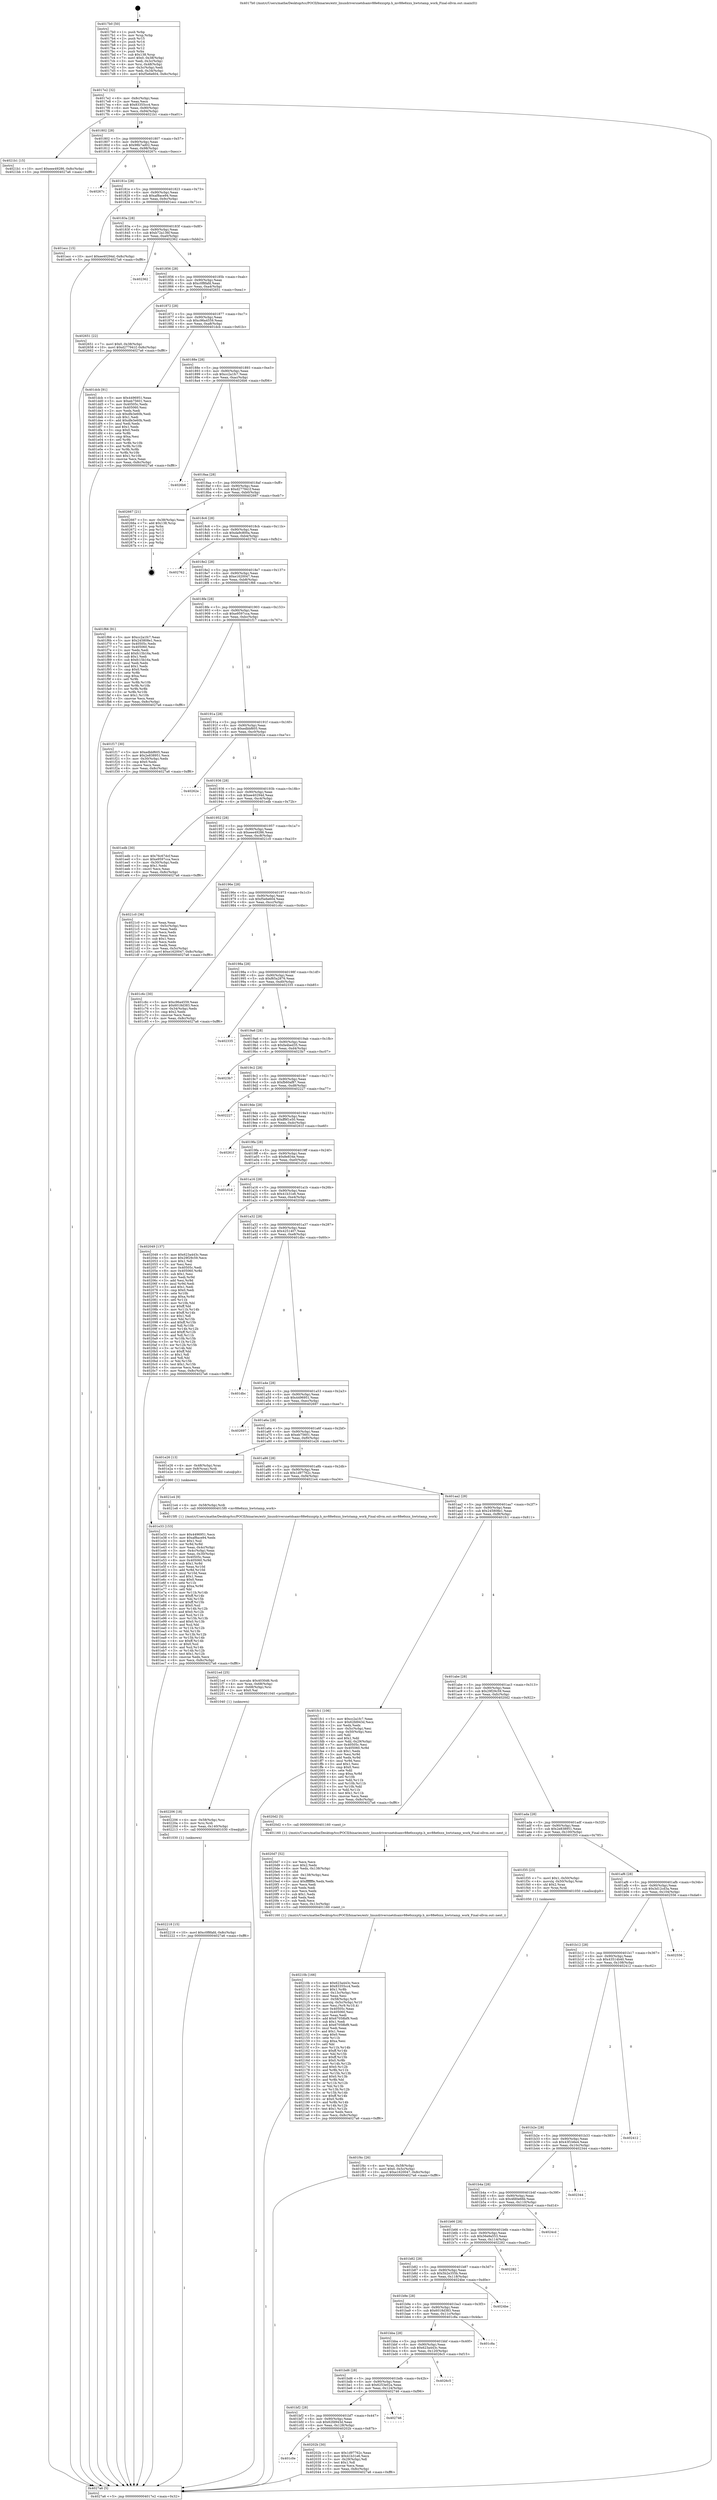 digraph "0x4017b0" {
  label = "0x4017b0 (/mnt/c/Users/mathe/Desktop/tcc/POCII/binaries/extr_linuxdriversnetdsamv88e6xxxptp.h_mv88e6xxx_hwtstamp_work_Final-ollvm.out::main(0))"
  labelloc = "t"
  node[shape=record]

  Entry [label="",width=0.3,height=0.3,shape=circle,fillcolor=black,style=filled]
  "0x4017e2" [label="{
     0x4017e2 [32]\l
     | [instrs]\l
     &nbsp;&nbsp;0x4017e2 \<+6\>: mov -0x8c(%rbp),%eax\l
     &nbsp;&nbsp;0x4017e8 \<+2\>: mov %eax,%ecx\l
     &nbsp;&nbsp;0x4017ea \<+6\>: sub $0x83355cc4,%ecx\l
     &nbsp;&nbsp;0x4017f0 \<+6\>: mov %eax,-0x90(%rbp)\l
     &nbsp;&nbsp;0x4017f6 \<+6\>: mov %ecx,-0x94(%rbp)\l
     &nbsp;&nbsp;0x4017fc \<+6\>: je 00000000004021b1 \<main+0xa01\>\l
  }"]
  "0x4021b1" [label="{
     0x4021b1 [15]\l
     | [instrs]\l
     &nbsp;&nbsp;0x4021b1 \<+10\>: movl $0xeee49286,-0x8c(%rbp)\l
     &nbsp;&nbsp;0x4021bb \<+5\>: jmp 00000000004027a6 \<main+0xff6\>\l
  }"]
  "0x401802" [label="{
     0x401802 [28]\l
     | [instrs]\l
     &nbsp;&nbsp;0x401802 \<+5\>: jmp 0000000000401807 \<main+0x57\>\l
     &nbsp;&nbsp;0x401807 \<+6\>: mov -0x90(%rbp),%eax\l
     &nbsp;&nbsp;0x40180d \<+5\>: sub $0x98b7ad02,%eax\l
     &nbsp;&nbsp;0x401812 \<+6\>: mov %eax,-0x98(%rbp)\l
     &nbsp;&nbsp;0x401818 \<+6\>: je 000000000040267c \<main+0xecc\>\l
  }"]
  Exit [label="",width=0.3,height=0.3,shape=circle,fillcolor=black,style=filled,peripheries=2]
  "0x40267c" [label="{
     0x40267c\l
  }", style=dashed]
  "0x40181e" [label="{
     0x40181e [28]\l
     | [instrs]\l
     &nbsp;&nbsp;0x40181e \<+5\>: jmp 0000000000401823 \<main+0x73\>\l
     &nbsp;&nbsp;0x401823 \<+6\>: mov -0x90(%rbp),%eax\l
     &nbsp;&nbsp;0x401829 \<+5\>: sub $0xaf8ace94,%eax\l
     &nbsp;&nbsp;0x40182e \<+6\>: mov %eax,-0x9c(%rbp)\l
     &nbsp;&nbsp;0x401834 \<+6\>: je 0000000000401ecc \<main+0x71c\>\l
  }"]
  "0x402218" [label="{
     0x402218 [15]\l
     | [instrs]\l
     &nbsp;&nbsp;0x402218 \<+10\>: movl $0xc0f8fafd,-0x8c(%rbp)\l
     &nbsp;&nbsp;0x402222 \<+5\>: jmp 00000000004027a6 \<main+0xff6\>\l
  }"]
  "0x401ecc" [label="{
     0x401ecc [15]\l
     | [instrs]\l
     &nbsp;&nbsp;0x401ecc \<+10\>: movl $0xee40294d,-0x8c(%rbp)\l
     &nbsp;&nbsp;0x401ed6 \<+5\>: jmp 00000000004027a6 \<main+0xff6\>\l
  }"]
  "0x40183a" [label="{
     0x40183a [28]\l
     | [instrs]\l
     &nbsp;&nbsp;0x40183a \<+5\>: jmp 000000000040183f \<main+0x8f\>\l
     &nbsp;&nbsp;0x40183f \<+6\>: mov -0x90(%rbp),%eax\l
     &nbsp;&nbsp;0x401845 \<+5\>: sub $0xb72a136f,%eax\l
     &nbsp;&nbsp;0x40184a \<+6\>: mov %eax,-0xa0(%rbp)\l
     &nbsp;&nbsp;0x401850 \<+6\>: je 0000000000402362 \<main+0xbb2\>\l
  }"]
  "0x402206" [label="{
     0x402206 [18]\l
     | [instrs]\l
     &nbsp;&nbsp;0x402206 \<+4\>: mov -0x58(%rbp),%rsi\l
     &nbsp;&nbsp;0x40220a \<+3\>: mov %rsi,%rdi\l
     &nbsp;&nbsp;0x40220d \<+6\>: mov %eax,-0x140(%rbp)\l
     &nbsp;&nbsp;0x402213 \<+5\>: call 0000000000401030 \<free@plt\>\l
     | [calls]\l
     &nbsp;&nbsp;0x401030 \{1\} (unknown)\l
  }"]
  "0x402362" [label="{
     0x402362\l
  }", style=dashed]
  "0x401856" [label="{
     0x401856 [28]\l
     | [instrs]\l
     &nbsp;&nbsp;0x401856 \<+5\>: jmp 000000000040185b \<main+0xab\>\l
     &nbsp;&nbsp;0x40185b \<+6\>: mov -0x90(%rbp),%eax\l
     &nbsp;&nbsp;0x401861 \<+5\>: sub $0xc0f8fafd,%eax\l
     &nbsp;&nbsp;0x401866 \<+6\>: mov %eax,-0xa4(%rbp)\l
     &nbsp;&nbsp;0x40186c \<+6\>: je 0000000000402651 \<main+0xea1\>\l
  }"]
  "0x4021ed" [label="{
     0x4021ed [25]\l
     | [instrs]\l
     &nbsp;&nbsp;0x4021ed \<+10\>: movabs $0x4030d6,%rdi\l
     &nbsp;&nbsp;0x4021f7 \<+4\>: mov %rax,-0x68(%rbp)\l
     &nbsp;&nbsp;0x4021fb \<+4\>: mov -0x68(%rbp),%rsi\l
     &nbsp;&nbsp;0x4021ff \<+2\>: mov $0x0,%al\l
     &nbsp;&nbsp;0x402201 \<+5\>: call 0000000000401040 \<printf@plt\>\l
     | [calls]\l
     &nbsp;&nbsp;0x401040 \{1\} (unknown)\l
  }"]
  "0x402651" [label="{
     0x402651 [22]\l
     | [instrs]\l
     &nbsp;&nbsp;0x402651 \<+7\>: movl $0x0,-0x38(%rbp)\l
     &nbsp;&nbsp;0x402658 \<+10\>: movl $0xd277941f,-0x8c(%rbp)\l
     &nbsp;&nbsp;0x402662 \<+5\>: jmp 00000000004027a6 \<main+0xff6\>\l
  }"]
  "0x401872" [label="{
     0x401872 [28]\l
     | [instrs]\l
     &nbsp;&nbsp;0x401872 \<+5\>: jmp 0000000000401877 \<main+0xc7\>\l
     &nbsp;&nbsp;0x401877 \<+6\>: mov -0x90(%rbp),%eax\l
     &nbsp;&nbsp;0x40187d \<+5\>: sub $0xc96a4559,%eax\l
     &nbsp;&nbsp;0x401882 \<+6\>: mov %eax,-0xa8(%rbp)\l
     &nbsp;&nbsp;0x401888 \<+6\>: je 0000000000401dcb \<main+0x61b\>\l
  }"]
  "0x40210b" [label="{
     0x40210b [166]\l
     | [instrs]\l
     &nbsp;&nbsp;0x40210b \<+5\>: mov $0x623a443c,%ecx\l
     &nbsp;&nbsp;0x402110 \<+5\>: mov $0x83355cc4,%edx\l
     &nbsp;&nbsp;0x402115 \<+3\>: mov $0x1,%r8b\l
     &nbsp;&nbsp;0x402118 \<+6\>: mov -0x13c(%rbp),%esi\l
     &nbsp;&nbsp;0x40211e \<+3\>: imul %eax,%esi\l
     &nbsp;&nbsp;0x402121 \<+4\>: mov -0x58(%rbp),%r9\l
     &nbsp;&nbsp;0x402125 \<+4\>: movslq -0x5c(%rbp),%r10\l
     &nbsp;&nbsp;0x402129 \<+4\>: mov %esi,(%r9,%r10,4)\l
     &nbsp;&nbsp;0x40212d \<+7\>: mov 0x40505c,%eax\l
     &nbsp;&nbsp;0x402134 \<+7\>: mov 0x405060,%esi\l
     &nbsp;&nbsp;0x40213b \<+2\>: mov %eax,%edi\l
     &nbsp;&nbsp;0x40213d \<+6\>: add $0x67058bf9,%edi\l
     &nbsp;&nbsp;0x402143 \<+3\>: sub $0x1,%edi\l
     &nbsp;&nbsp;0x402146 \<+6\>: sub $0x67058bf9,%edi\l
     &nbsp;&nbsp;0x40214c \<+3\>: imul %edi,%eax\l
     &nbsp;&nbsp;0x40214f \<+3\>: and $0x1,%eax\l
     &nbsp;&nbsp;0x402152 \<+3\>: cmp $0x0,%eax\l
     &nbsp;&nbsp;0x402155 \<+4\>: sete %r11b\l
     &nbsp;&nbsp;0x402159 \<+3\>: cmp $0xa,%esi\l
     &nbsp;&nbsp;0x40215c \<+3\>: setl %bl\l
     &nbsp;&nbsp;0x40215f \<+3\>: mov %r11b,%r14b\l
     &nbsp;&nbsp;0x402162 \<+4\>: xor $0xff,%r14b\l
     &nbsp;&nbsp;0x402166 \<+3\>: mov %bl,%r15b\l
     &nbsp;&nbsp;0x402169 \<+4\>: xor $0xff,%r15b\l
     &nbsp;&nbsp;0x40216d \<+4\>: xor $0x0,%r8b\l
     &nbsp;&nbsp;0x402171 \<+3\>: mov %r14b,%r12b\l
     &nbsp;&nbsp;0x402174 \<+4\>: and $0x0,%r12b\l
     &nbsp;&nbsp;0x402178 \<+3\>: and %r8b,%r11b\l
     &nbsp;&nbsp;0x40217b \<+3\>: mov %r15b,%r13b\l
     &nbsp;&nbsp;0x40217e \<+4\>: and $0x0,%r13b\l
     &nbsp;&nbsp;0x402182 \<+3\>: and %r8b,%bl\l
     &nbsp;&nbsp;0x402185 \<+3\>: or %r11b,%r12b\l
     &nbsp;&nbsp;0x402188 \<+3\>: or %bl,%r13b\l
     &nbsp;&nbsp;0x40218b \<+3\>: xor %r13b,%r12b\l
     &nbsp;&nbsp;0x40218e \<+3\>: or %r15b,%r14b\l
     &nbsp;&nbsp;0x402191 \<+4\>: xor $0xff,%r14b\l
     &nbsp;&nbsp;0x402195 \<+4\>: or $0x0,%r8b\l
     &nbsp;&nbsp;0x402199 \<+3\>: and %r8b,%r14b\l
     &nbsp;&nbsp;0x40219c \<+3\>: or %r14b,%r12b\l
     &nbsp;&nbsp;0x40219f \<+4\>: test $0x1,%r12b\l
     &nbsp;&nbsp;0x4021a3 \<+3\>: cmovne %edx,%ecx\l
     &nbsp;&nbsp;0x4021a6 \<+6\>: mov %ecx,-0x8c(%rbp)\l
     &nbsp;&nbsp;0x4021ac \<+5\>: jmp 00000000004027a6 \<main+0xff6\>\l
  }"]
  "0x401dcb" [label="{
     0x401dcb [91]\l
     | [instrs]\l
     &nbsp;&nbsp;0x401dcb \<+5\>: mov $0x4496951,%eax\l
     &nbsp;&nbsp;0x401dd0 \<+5\>: mov $0xeb75601,%ecx\l
     &nbsp;&nbsp;0x401dd5 \<+7\>: mov 0x40505c,%edx\l
     &nbsp;&nbsp;0x401ddc \<+7\>: mov 0x405060,%esi\l
     &nbsp;&nbsp;0x401de3 \<+2\>: mov %edx,%edi\l
     &nbsp;&nbsp;0x401de5 \<+6\>: sub $0xdfe3e60b,%edi\l
     &nbsp;&nbsp;0x401deb \<+3\>: sub $0x1,%edi\l
     &nbsp;&nbsp;0x401dee \<+6\>: add $0xdfe3e60b,%edi\l
     &nbsp;&nbsp;0x401df4 \<+3\>: imul %edi,%edx\l
     &nbsp;&nbsp;0x401df7 \<+3\>: and $0x1,%edx\l
     &nbsp;&nbsp;0x401dfa \<+3\>: cmp $0x0,%edx\l
     &nbsp;&nbsp;0x401dfd \<+4\>: sete %r8b\l
     &nbsp;&nbsp;0x401e01 \<+3\>: cmp $0xa,%esi\l
     &nbsp;&nbsp;0x401e04 \<+4\>: setl %r9b\l
     &nbsp;&nbsp;0x401e08 \<+3\>: mov %r8b,%r10b\l
     &nbsp;&nbsp;0x401e0b \<+3\>: and %r9b,%r10b\l
     &nbsp;&nbsp;0x401e0e \<+3\>: xor %r9b,%r8b\l
     &nbsp;&nbsp;0x401e11 \<+3\>: or %r8b,%r10b\l
     &nbsp;&nbsp;0x401e14 \<+4\>: test $0x1,%r10b\l
     &nbsp;&nbsp;0x401e18 \<+3\>: cmovne %ecx,%eax\l
     &nbsp;&nbsp;0x401e1b \<+6\>: mov %eax,-0x8c(%rbp)\l
     &nbsp;&nbsp;0x401e21 \<+5\>: jmp 00000000004027a6 \<main+0xff6\>\l
  }"]
  "0x40188e" [label="{
     0x40188e [28]\l
     | [instrs]\l
     &nbsp;&nbsp;0x40188e \<+5\>: jmp 0000000000401893 \<main+0xe3\>\l
     &nbsp;&nbsp;0x401893 \<+6\>: mov -0x90(%rbp),%eax\l
     &nbsp;&nbsp;0x401899 \<+5\>: sub $0xcc2a1fc7,%eax\l
     &nbsp;&nbsp;0x40189e \<+6\>: mov %eax,-0xac(%rbp)\l
     &nbsp;&nbsp;0x4018a4 \<+6\>: je 00000000004026b6 \<main+0xf06\>\l
  }"]
  "0x4020d7" [label="{
     0x4020d7 [52]\l
     | [instrs]\l
     &nbsp;&nbsp;0x4020d7 \<+2\>: xor %ecx,%ecx\l
     &nbsp;&nbsp;0x4020d9 \<+5\>: mov $0x2,%edx\l
     &nbsp;&nbsp;0x4020de \<+6\>: mov %edx,-0x138(%rbp)\l
     &nbsp;&nbsp;0x4020e4 \<+1\>: cltd\l
     &nbsp;&nbsp;0x4020e5 \<+6\>: mov -0x138(%rbp),%esi\l
     &nbsp;&nbsp;0x4020eb \<+2\>: idiv %esi\l
     &nbsp;&nbsp;0x4020ed \<+6\>: imul $0xfffffffe,%edx,%edx\l
     &nbsp;&nbsp;0x4020f3 \<+2\>: mov %ecx,%edi\l
     &nbsp;&nbsp;0x4020f5 \<+2\>: sub %edx,%edi\l
     &nbsp;&nbsp;0x4020f7 \<+2\>: mov %ecx,%edx\l
     &nbsp;&nbsp;0x4020f9 \<+3\>: sub $0x1,%edx\l
     &nbsp;&nbsp;0x4020fc \<+2\>: add %edx,%edi\l
     &nbsp;&nbsp;0x4020fe \<+2\>: sub %edi,%ecx\l
     &nbsp;&nbsp;0x402100 \<+6\>: mov %ecx,-0x13c(%rbp)\l
     &nbsp;&nbsp;0x402106 \<+5\>: call 0000000000401160 \<next_i\>\l
     | [calls]\l
     &nbsp;&nbsp;0x401160 \{1\} (/mnt/c/Users/mathe/Desktop/tcc/POCII/binaries/extr_linuxdriversnetdsamv88e6xxxptp.h_mv88e6xxx_hwtstamp_work_Final-ollvm.out::next_i)\l
  }"]
  "0x4026b6" [label="{
     0x4026b6\l
  }", style=dashed]
  "0x4018aa" [label="{
     0x4018aa [28]\l
     | [instrs]\l
     &nbsp;&nbsp;0x4018aa \<+5\>: jmp 00000000004018af \<main+0xff\>\l
     &nbsp;&nbsp;0x4018af \<+6\>: mov -0x90(%rbp),%eax\l
     &nbsp;&nbsp;0x4018b5 \<+5\>: sub $0xd277941f,%eax\l
     &nbsp;&nbsp;0x4018ba \<+6\>: mov %eax,-0xb0(%rbp)\l
     &nbsp;&nbsp;0x4018c0 \<+6\>: je 0000000000402667 \<main+0xeb7\>\l
  }"]
  "0x401c0e" [label="{
     0x401c0e\l
  }", style=dashed]
  "0x402667" [label="{
     0x402667 [21]\l
     | [instrs]\l
     &nbsp;&nbsp;0x402667 \<+3\>: mov -0x38(%rbp),%eax\l
     &nbsp;&nbsp;0x40266a \<+7\>: add $0x138,%rsp\l
     &nbsp;&nbsp;0x402671 \<+1\>: pop %rbx\l
     &nbsp;&nbsp;0x402672 \<+2\>: pop %r12\l
     &nbsp;&nbsp;0x402674 \<+2\>: pop %r13\l
     &nbsp;&nbsp;0x402676 \<+2\>: pop %r14\l
     &nbsp;&nbsp;0x402678 \<+2\>: pop %r15\l
     &nbsp;&nbsp;0x40267a \<+1\>: pop %rbp\l
     &nbsp;&nbsp;0x40267b \<+1\>: ret\l
  }"]
  "0x4018c6" [label="{
     0x4018c6 [28]\l
     | [instrs]\l
     &nbsp;&nbsp;0x4018c6 \<+5\>: jmp 00000000004018cb \<main+0x11b\>\l
     &nbsp;&nbsp;0x4018cb \<+6\>: mov -0x90(%rbp),%eax\l
     &nbsp;&nbsp;0x4018d1 \<+5\>: sub $0xda9c800a,%eax\l
     &nbsp;&nbsp;0x4018d6 \<+6\>: mov %eax,-0xb4(%rbp)\l
     &nbsp;&nbsp;0x4018dc \<+6\>: je 0000000000402762 \<main+0xfb2\>\l
  }"]
  "0x40202b" [label="{
     0x40202b [30]\l
     | [instrs]\l
     &nbsp;&nbsp;0x40202b \<+5\>: mov $0x1d97762c,%eax\l
     &nbsp;&nbsp;0x402030 \<+5\>: mov $0x41b31e6,%ecx\l
     &nbsp;&nbsp;0x402035 \<+3\>: mov -0x29(%rbp),%dl\l
     &nbsp;&nbsp;0x402038 \<+3\>: test $0x1,%dl\l
     &nbsp;&nbsp;0x40203b \<+3\>: cmovne %ecx,%eax\l
     &nbsp;&nbsp;0x40203e \<+6\>: mov %eax,-0x8c(%rbp)\l
     &nbsp;&nbsp;0x402044 \<+5\>: jmp 00000000004027a6 \<main+0xff6\>\l
  }"]
  "0x402762" [label="{
     0x402762\l
  }", style=dashed]
  "0x4018e2" [label="{
     0x4018e2 [28]\l
     | [instrs]\l
     &nbsp;&nbsp;0x4018e2 \<+5\>: jmp 00000000004018e7 \<main+0x137\>\l
     &nbsp;&nbsp;0x4018e7 \<+6\>: mov -0x90(%rbp),%eax\l
     &nbsp;&nbsp;0x4018ed \<+5\>: sub $0xe1620047,%eax\l
     &nbsp;&nbsp;0x4018f2 \<+6\>: mov %eax,-0xb8(%rbp)\l
     &nbsp;&nbsp;0x4018f8 \<+6\>: je 0000000000401f66 \<main+0x7b6\>\l
  }"]
  "0x401bf2" [label="{
     0x401bf2 [28]\l
     | [instrs]\l
     &nbsp;&nbsp;0x401bf2 \<+5\>: jmp 0000000000401bf7 \<main+0x447\>\l
     &nbsp;&nbsp;0x401bf7 \<+6\>: mov -0x90(%rbp),%eax\l
     &nbsp;&nbsp;0x401bfd \<+5\>: sub $0x62fd943d,%eax\l
     &nbsp;&nbsp;0x401c02 \<+6\>: mov %eax,-0x128(%rbp)\l
     &nbsp;&nbsp;0x401c08 \<+6\>: je 000000000040202b \<main+0x87b\>\l
  }"]
  "0x401f66" [label="{
     0x401f66 [91]\l
     | [instrs]\l
     &nbsp;&nbsp;0x401f66 \<+5\>: mov $0xcc2a1fc7,%eax\l
     &nbsp;&nbsp;0x401f6b \<+5\>: mov $0x245808e1,%ecx\l
     &nbsp;&nbsp;0x401f70 \<+7\>: mov 0x40505c,%edx\l
     &nbsp;&nbsp;0x401f77 \<+7\>: mov 0x405060,%esi\l
     &nbsp;&nbsp;0x401f7e \<+2\>: mov %edx,%edi\l
     &nbsp;&nbsp;0x401f80 \<+6\>: add $0xfc15b16a,%edi\l
     &nbsp;&nbsp;0x401f86 \<+3\>: sub $0x1,%edi\l
     &nbsp;&nbsp;0x401f89 \<+6\>: sub $0xfc15b16a,%edi\l
     &nbsp;&nbsp;0x401f8f \<+3\>: imul %edi,%edx\l
     &nbsp;&nbsp;0x401f92 \<+3\>: and $0x1,%edx\l
     &nbsp;&nbsp;0x401f95 \<+3\>: cmp $0x0,%edx\l
     &nbsp;&nbsp;0x401f98 \<+4\>: sete %r8b\l
     &nbsp;&nbsp;0x401f9c \<+3\>: cmp $0xa,%esi\l
     &nbsp;&nbsp;0x401f9f \<+4\>: setl %r9b\l
     &nbsp;&nbsp;0x401fa3 \<+3\>: mov %r8b,%r10b\l
     &nbsp;&nbsp;0x401fa6 \<+3\>: and %r9b,%r10b\l
     &nbsp;&nbsp;0x401fa9 \<+3\>: xor %r9b,%r8b\l
     &nbsp;&nbsp;0x401fac \<+3\>: or %r8b,%r10b\l
     &nbsp;&nbsp;0x401faf \<+4\>: test $0x1,%r10b\l
     &nbsp;&nbsp;0x401fb3 \<+3\>: cmovne %ecx,%eax\l
     &nbsp;&nbsp;0x401fb6 \<+6\>: mov %eax,-0x8c(%rbp)\l
     &nbsp;&nbsp;0x401fbc \<+5\>: jmp 00000000004027a6 \<main+0xff6\>\l
  }"]
  "0x4018fe" [label="{
     0x4018fe [28]\l
     | [instrs]\l
     &nbsp;&nbsp;0x4018fe \<+5\>: jmp 0000000000401903 \<main+0x153\>\l
     &nbsp;&nbsp;0x401903 \<+6\>: mov -0x90(%rbp),%eax\l
     &nbsp;&nbsp;0x401909 \<+5\>: sub $0xe9597cca,%eax\l
     &nbsp;&nbsp;0x40190e \<+6\>: mov %eax,-0xbc(%rbp)\l
     &nbsp;&nbsp;0x401914 \<+6\>: je 0000000000401f17 \<main+0x767\>\l
  }"]
  "0x402746" [label="{
     0x402746\l
  }", style=dashed]
  "0x401f17" [label="{
     0x401f17 [30]\l
     | [instrs]\l
     &nbsp;&nbsp;0x401f17 \<+5\>: mov $0xedbbf605,%eax\l
     &nbsp;&nbsp;0x401f1c \<+5\>: mov $0x2e838951,%ecx\l
     &nbsp;&nbsp;0x401f21 \<+3\>: mov -0x30(%rbp),%edx\l
     &nbsp;&nbsp;0x401f24 \<+3\>: cmp $0x0,%edx\l
     &nbsp;&nbsp;0x401f27 \<+3\>: cmove %ecx,%eax\l
     &nbsp;&nbsp;0x401f2a \<+6\>: mov %eax,-0x8c(%rbp)\l
     &nbsp;&nbsp;0x401f30 \<+5\>: jmp 00000000004027a6 \<main+0xff6\>\l
  }"]
  "0x40191a" [label="{
     0x40191a [28]\l
     | [instrs]\l
     &nbsp;&nbsp;0x40191a \<+5\>: jmp 000000000040191f \<main+0x16f\>\l
     &nbsp;&nbsp;0x40191f \<+6\>: mov -0x90(%rbp),%eax\l
     &nbsp;&nbsp;0x401925 \<+5\>: sub $0xedbbf605,%eax\l
     &nbsp;&nbsp;0x40192a \<+6\>: mov %eax,-0xc0(%rbp)\l
     &nbsp;&nbsp;0x401930 \<+6\>: je 000000000040262e \<main+0xe7e\>\l
  }"]
  "0x401bd6" [label="{
     0x401bd6 [28]\l
     | [instrs]\l
     &nbsp;&nbsp;0x401bd6 \<+5\>: jmp 0000000000401bdb \<main+0x42b\>\l
     &nbsp;&nbsp;0x401bdb \<+6\>: mov -0x90(%rbp),%eax\l
     &nbsp;&nbsp;0x401be1 \<+5\>: sub $0x6253e02a,%eax\l
     &nbsp;&nbsp;0x401be6 \<+6\>: mov %eax,-0x124(%rbp)\l
     &nbsp;&nbsp;0x401bec \<+6\>: je 0000000000402746 \<main+0xf96\>\l
  }"]
  "0x40262e" [label="{
     0x40262e\l
  }", style=dashed]
  "0x401936" [label="{
     0x401936 [28]\l
     | [instrs]\l
     &nbsp;&nbsp;0x401936 \<+5\>: jmp 000000000040193b \<main+0x18b\>\l
     &nbsp;&nbsp;0x40193b \<+6\>: mov -0x90(%rbp),%eax\l
     &nbsp;&nbsp;0x401941 \<+5\>: sub $0xee40294d,%eax\l
     &nbsp;&nbsp;0x401946 \<+6\>: mov %eax,-0xc4(%rbp)\l
     &nbsp;&nbsp;0x40194c \<+6\>: je 0000000000401edb \<main+0x72b\>\l
  }"]
  "0x4026c5" [label="{
     0x4026c5\l
  }", style=dashed]
  "0x401edb" [label="{
     0x401edb [30]\l
     | [instrs]\l
     &nbsp;&nbsp;0x401edb \<+5\>: mov $0x76c67dcf,%eax\l
     &nbsp;&nbsp;0x401ee0 \<+5\>: mov $0xe9597cca,%ecx\l
     &nbsp;&nbsp;0x401ee5 \<+3\>: mov -0x30(%rbp),%edx\l
     &nbsp;&nbsp;0x401ee8 \<+3\>: cmp $0x1,%edx\l
     &nbsp;&nbsp;0x401eeb \<+3\>: cmovl %ecx,%eax\l
     &nbsp;&nbsp;0x401eee \<+6\>: mov %eax,-0x8c(%rbp)\l
     &nbsp;&nbsp;0x401ef4 \<+5\>: jmp 00000000004027a6 \<main+0xff6\>\l
  }"]
  "0x401952" [label="{
     0x401952 [28]\l
     | [instrs]\l
     &nbsp;&nbsp;0x401952 \<+5\>: jmp 0000000000401957 \<main+0x1a7\>\l
     &nbsp;&nbsp;0x401957 \<+6\>: mov -0x90(%rbp),%eax\l
     &nbsp;&nbsp;0x40195d \<+5\>: sub $0xeee49286,%eax\l
     &nbsp;&nbsp;0x401962 \<+6\>: mov %eax,-0xc8(%rbp)\l
     &nbsp;&nbsp;0x401968 \<+6\>: je 00000000004021c0 \<main+0xa10\>\l
  }"]
  "0x401bba" [label="{
     0x401bba [28]\l
     | [instrs]\l
     &nbsp;&nbsp;0x401bba \<+5\>: jmp 0000000000401bbf \<main+0x40f\>\l
     &nbsp;&nbsp;0x401bbf \<+6\>: mov -0x90(%rbp),%eax\l
     &nbsp;&nbsp;0x401bc5 \<+5\>: sub $0x623a443c,%eax\l
     &nbsp;&nbsp;0x401bca \<+6\>: mov %eax,-0x120(%rbp)\l
     &nbsp;&nbsp;0x401bd0 \<+6\>: je 00000000004026c5 \<main+0xf15\>\l
  }"]
  "0x4021c0" [label="{
     0x4021c0 [36]\l
     | [instrs]\l
     &nbsp;&nbsp;0x4021c0 \<+2\>: xor %eax,%eax\l
     &nbsp;&nbsp;0x4021c2 \<+3\>: mov -0x5c(%rbp),%ecx\l
     &nbsp;&nbsp;0x4021c5 \<+2\>: mov %eax,%edx\l
     &nbsp;&nbsp;0x4021c7 \<+2\>: sub %ecx,%edx\l
     &nbsp;&nbsp;0x4021c9 \<+2\>: mov %eax,%ecx\l
     &nbsp;&nbsp;0x4021cb \<+3\>: sub $0x1,%ecx\l
     &nbsp;&nbsp;0x4021ce \<+2\>: add %ecx,%edx\l
     &nbsp;&nbsp;0x4021d0 \<+2\>: sub %edx,%eax\l
     &nbsp;&nbsp;0x4021d2 \<+3\>: mov %eax,-0x5c(%rbp)\l
     &nbsp;&nbsp;0x4021d5 \<+10\>: movl $0xe1620047,-0x8c(%rbp)\l
     &nbsp;&nbsp;0x4021df \<+5\>: jmp 00000000004027a6 \<main+0xff6\>\l
  }"]
  "0x40196e" [label="{
     0x40196e [28]\l
     | [instrs]\l
     &nbsp;&nbsp;0x40196e \<+5\>: jmp 0000000000401973 \<main+0x1c3\>\l
     &nbsp;&nbsp;0x401973 \<+6\>: mov -0x90(%rbp),%eax\l
     &nbsp;&nbsp;0x401979 \<+5\>: sub $0xf5e6e604,%eax\l
     &nbsp;&nbsp;0x40197e \<+6\>: mov %eax,-0xcc(%rbp)\l
     &nbsp;&nbsp;0x401984 \<+6\>: je 0000000000401c6c \<main+0x4bc\>\l
  }"]
  "0x401c8a" [label="{
     0x401c8a\l
  }", style=dashed]
  "0x401c6c" [label="{
     0x401c6c [30]\l
     | [instrs]\l
     &nbsp;&nbsp;0x401c6c \<+5\>: mov $0xc96a4559,%eax\l
     &nbsp;&nbsp;0x401c71 \<+5\>: mov $0x6018d383,%ecx\l
     &nbsp;&nbsp;0x401c76 \<+3\>: mov -0x34(%rbp),%edx\l
     &nbsp;&nbsp;0x401c79 \<+3\>: cmp $0x2,%edx\l
     &nbsp;&nbsp;0x401c7c \<+3\>: cmovne %ecx,%eax\l
     &nbsp;&nbsp;0x401c7f \<+6\>: mov %eax,-0x8c(%rbp)\l
     &nbsp;&nbsp;0x401c85 \<+5\>: jmp 00000000004027a6 \<main+0xff6\>\l
  }"]
  "0x40198a" [label="{
     0x40198a [28]\l
     | [instrs]\l
     &nbsp;&nbsp;0x40198a \<+5\>: jmp 000000000040198f \<main+0x1df\>\l
     &nbsp;&nbsp;0x40198f \<+6\>: mov -0x90(%rbp),%eax\l
     &nbsp;&nbsp;0x401995 \<+5\>: sub $0xf65a2876,%eax\l
     &nbsp;&nbsp;0x40199a \<+6\>: mov %eax,-0xd0(%rbp)\l
     &nbsp;&nbsp;0x4019a0 \<+6\>: je 0000000000402335 \<main+0xb85\>\l
  }"]
  "0x4027a6" [label="{
     0x4027a6 [5]\l
     | [instrs]\l
     &nbsp;&nbsp;0x4027a6 \<+5\>: jmp 00000000004017e2 \<main+0x32\>\l
  }"]
  "0x4017b0" [label="{
     0x4017b0 [50]\l
     | [instrs]\l
     &nbsp;&nbsp;0x4017b0 \<+1\>: push %rbp\l
     &nbsp;&nbsp;0x4017b1 \<+3\>: mov %rsp,%rbp\l
     &nbsp;&nbsp;0x4017b4 \<+2\>: push %r15\l
     &nbsp;&nbsp;0x4017b6 \<+2\>: push %r14\l
     &nbsp;&nbsp;0x4017b8 \<+2\>: push %r13\l
     &nbsp;&nbsp;0x4017ba \<+2\>: push %r12\l
     &nbsp;&nbsp;0x4017bc \<+1\>: push %rbx\l
     &nbsp;&nbsp;0x4017bd \<+7\>: sub $0x138,%rsp\l
     &nbsp;&nbsp;0x4017c4 \<+7\>: movl $0x0,-0x38(%rbp)\l
     &nbsp;&nbsp;0x4017cb \<+3\>: mov %edi,-0x3c(%rbp)\l
     &nbsp;&nbsp;0x4017ce \<+4\>: mov %rsi,-0x48(%rbp)\l
     &nbsp;&nbsp;0x4017d2 \<+3\>: mov -0x3c(%rbp),%edi\l
     &nbsp;&nbsp;0x4017d5 \<+3\>: mov %edi,-0x34(%rbp)\l
     &nbsp;&nbsp;0x4017d8 \<+10\>: movl $0xf5e6e604,-0x8c(%rbp)\l
  }"]
  "0x401b9e" [label="{
     0x401b9e [28]\l
     | [instrs]\l
     &nbsp;&nbsp;0x401b9e \<+5\>: jmp 0000000000401ba3 \<main+0x3f3\>\l
     &nbsp;&nbsp;0x401ba3 \<+6\>: mov -0x90(%rbp),%eax\l
     &nbsp;&nbsp;0x401ba9 \<+5\>: sub $0x6018d383,%eax\l
     &nbsp;&nbsp;0x401bae \<+6\>: mov %eax,-0x11c(%rbp)\l
     &nbsp;&nbsp;0x401bb4 \<+6\>: je 0000000000401c8a \<main+0x4da\>\l
  }"]
  "0x402335" [label="{
     0x402335\l
  }", style=dashed]
  "0x4019a6" [label="{
     0x4019a6 [28]\l
     | [instrs]\l
     &nbsp;&nbsp;0x4019a6 \<+5\>: jmp 00000000004019ab \<main+0x1fb\>\l
     &nbsp;&nbsp;0x4019ab \<+6\>: mov -0x90(%rbp),%eax\l
     &nbsp;&nbsp;0x4019b1 \<+5\>: sub $0xfa4bed35,%eax\l
     &nbsp;&nbsp;0x4019b6 \<+6\>: mov %eax,-0xd4(%rbp)\l
     &nbsp;&nbsp;0x4019bc \<+6\>: je 00000000004023b7 \<main+0xc07\>\l
  }"]
  "0x4024be" [label="{
     0x4024be\l
  }", style=dashed]
  "0x4023b7" [label="{
     0x4023b7\l
  }", style=dashed]
  "0x4019c2" [label="{
     0x4019c2 [28]\l
     | [instrs]\l
     &nbsp;&nbsp;0x4019c2 \<+5\>: jmp 00000000004019c7 \<main+0x217\>\l
     &nbsp;&nbsp;0x4019c7 \<+6\>: mov -0x90(%rbp),%eax\l
     &nbsp;&nbsp;0x4019cd \<+5\>: sub $0xfb60af87,%eax\l
     &nbsp;&nbsp;0x4019d2 \<+6\>: mov %eax,-0xd8(%rbp)\l
     &nbsp;&nbsp;0x4019d8 \<+6\>: je 0000000000402227 \<main+0xa77\>\l
  }"]
  "0x401b82" [label="{
     0x401b82 [28]\l
     | [instrs]\l
     &nbsp;&nbsp;0x401b82 \<+5\>: jmp 0000000000401b87 \<main+0x3d7\>\l
     &nbsp;&nbsp;0x401b87 \<+6\>: mov -0x90(%rbp),%eax\l
     &nbsp;&nbsp;0x401b8d \<+5\>: sub $0x5b2e355b,%eax\l
     &nbsp;&nbsp;0x401b92 \<+6\>: mov %eax,-0x118(%rbp)\l
     &nbsp;&nbsp;0x401b98 \<+6\>: je 00000000004024be \<main+0xd0e\>\l
  }"]
  "0x402227" [label="{
     0x402227\l
  }", style=dashed]
  "0x4019de" [label="{
     0x4019de [28]\l
     | [instrs]\l
     &nbsp;&nbsp;0x4019de \<+5\>: jmp 00000000004019e3 \<main+0x233\>\l
     &nbsp;&nbsp;0x4019e3 \<+6\>: mov -0x90(%rbp),%eax\l
     &nbsp;&nbsp;0x4019e9 \<+5\>: sub $0xff9f1e50,%eax\l
     &nbsp;&nbsp;0x4019ee \<+6\>: mov %eax,-0xdc(%rbp)\l
     &nbsp;&nbsp;0x4019f4 \<+6\>: je 000000000040261f \<main+0xe6f\>\l
  }"]
  "0x402282" [label="{
     0x402282\l
  }", style=dashed]
  "0x40261f" [label="{
     0x40261f\l
  }", style=dashed]
  "0x4019fa" [label="{
     0x4019fa [28]\l
     | [instrs]\l
     &nbsp;&nbsp;0x4019fa \<+5\>: jmp 00000000004019ff \<main+0x24f\>\l
     &nbsp;&nbsp;0x4019ff \<+6\>: mov -0x90(%rbp),%eax\l
     &nbsp;&nbsp;0x401a05 \<+5\>: sub $0x8e834e,%eax\l
     &nbsp;&nbsp;0x401a0a \<+6\>: mov %eax,-0xe0(%rbp)\l
     &nbsp;&nbsp;0x401a10 \<+6\>: je 0000000000401d1d \<main+0x56d\>\l
  }"]
  "0x401b66" [label="{
     0x401b66 [28]\l
     | [instrs]\l
     &nbsp;&nbsp;0x401b66 \<+5\>: jmp 0000000000401b6b \<main+0x3bb\>\l
     &nbsp;&nbsp;0x401b6b \<+6\>: mov -0x90(%rbp),%eax\l
     &nbsp;&nbsp;0x401b71 \<+5\>: sub $0x56e9a553,%eax\l
     &nbsp;&nbsp;0x401b76 \<+6\>: mov %eax,-0x114(%rbp)\l
     &nbsp;&nbsp;0x401b7c \<+6\>: je 0000000000402282 \<main+0xad2\>\l
  }"]
  "0x401d1d" [label="{
     0x401d1d\l
  }", style=dashed]
  "0x401a16" [label="{
     0x401a16 [28]\l
     | [instrs]\l
     &nbsp;&nbsp;0x401a16 \<+5\>: jmp 0000000000401a1b \<main+0x26b\>\l
     &nbsp;&nbsp;0x401a1b \<+6\>: mov -0x90(%rbp),%eax\l
     &nbsp;&nbsp;0x401a21 \<+5\>: sub $0x41b31e6,%eax\l
     &nbsp;&nbsp;0x401a26 \<+6\>: mov %eax,-0xe4(%rbp)\l
     &nbsp;&nbsp;0x401a2c \<+6\>: je 0000000000402049 \<main+0x899\>\l
  }"]
  "0x4024cd" [label="{
     0x4024cd\l
  }", style=dashed]
  "0x402049" [label="{
     0x402049 [137]\l
     | [instrs]\l
     &nbsp;&nbsp;0x402049 \<+5\>: mov $0x623a443c,%eax\l
     &nbsp;&nbsp;0x40204e \<+5\>: mov $0x29f29c59,%ecx\l
     &nbsp;&nbsp;0x402053 \<+2\>: mov $0x1,%dl\l
     &nbsp;&nbsp;0x402055 \<+2\>: xor %esi,%esi\l
     &nbsp;&nbsp;0x402057 \<+7\>: mov 0x40505c,%edi\l
     &nbsp;&nbsp;0x40205e \<+8\>: mov 0x405060,%r8d\l
     &nbsp;&nbsp;0x402066 \<+3\>: sub $0x1,%esi\l
     &nbsp;&nbsp;0x402069 \<+3\>: mov %edi,%r9d\l
     &nbsp;&nbsp;0x40206c \<+3\>: add %esi,%r9d\l
     &nbsp;&nbsp;0x40206f \<+4\>: imul %r9d,%edi\l
     &nbsp;&nbsp;0x402073 \<+3\>: and $0x1,%edi\l
     &nbsp;&nbsp;0x402076 \<+3\>: cmp $0x0,%edi\l
     &nbsp;&nbsp;0x402079 \<+4\>: sete %r10b\l
     &nbsp;&nbsp;0x40207d \<+4\>: cmp $0xa,%r8d\l
     &nbsp;&nbsp;0x402081 \<+4\>: setl %r11b\l
     &nbsp;&nbsp;0x402085 \<+3\>: mov %r10b,%bl\l
     &nbsp;&nbsp;0x402088 \<+3\>: xor $0xff,%bl\l
     &nbsp;&nbsp;0x40208b \<+3\>: mov %r11b,%r14b\l
     &nbsp;&nbsp;0x40208e \<+4\>: xor $0xff,%r14b\l
     &nbsp;&nbsp;0x402092 \<+3\>: xor $0x1,%dl\l
     &nbsp;&nbsp;0x402095 \<+3\>: mov %bl,%r15b\l
     &nbsp;&nbsp;0x402098 \<+4\>: and $0xff,%r15b\l
     &nbsp;&nbsp;0x40209c \<+3\>: and %dl,%r10b\l
     &nbsp;&nbsp;0x40209f \<+3\>: mov %r14b,%r12b\l
     &nbsp;&nbsp;0x4020a2 \<+4\>: and $0xff,%r12b\l
     &nbsp;&nbsp;0x4020a6 \<+3\>: and %dl,%r11b\l
     &nbsp;&nbsp;0x4020a9 \<+3\>: or %r10b,%r15b\l
     &nbsp;&nbsp;0x4020ac \<+3\>: or %r11b,%r12b\l
     &nbsp;&nbsp;0x4020af \<+3\>: xor %r12b,%r15b\l
     &nbsp;&nbsp;0x4020b2 \<+3\>: or %r14b,%bl\l
     &nbsp;&nbsp;0x4020b5 \<+3\>: xor $0xff,%bl\l
     &nbsp;&nbsp;0x4020b8 \<+3\>: or $0x1,%dl\l
     &nbsp;&nbsp;0x4020bb \<+2\>: and %dl,%bl\l
     &nbsp;&nbsp;0x4020bd \<+3\>: or %bl,%r15b\l
     &nbsp;&nbsp;0x4020c0 \<+4\>: test $0x1,%r15b\l
     &nbsp;&nbsp;0x4020c4 \<+3\>: cmovne %ecx,%eax\l
     &nbsp;&nbsp;0x4020c7 \<+6\>: mov %eax,-0x8c(%rbp)\l
     &nbsp;&nbsp;0x4020cd \<+5\>: jmp 00000000004027a6 \<main+0xff6\>\l
  }"]
  "0x401a32" [label="{
     0x401a32 [28]\l
     | [instrs]\l
     &nbsp;&nbsp;0x401a32 \<+5\>: jmp 0000000000401a37 \<main+0x287\>\l
     &nbsp;&nbsp;0x401a37 \<+6\>: mov -0x90(%rbp),%eax\l
     &nbsp;&nbsp;0x401a3d \<+5\>: sub $0x4251407,%eax\l
     &nbsp;&nbsp;0x401a42 \<+6\>: mov %eax,-0xe8(%rbp)\l
     &nbsp;&nbsp;0x401a48 \<+6\>: je 0000000000401dbc \<main+0x60c\>\l
  }"]
  "0x401b4a" [label="{
     0x401b4a [28]\l
     | [instrs]\l
     &nbsp;&nbsp;0x401b4a \<+5\>: jmp 0000000000401b4f \<main+0x39f\>\l
     &nbsp;&nbsp;0x401b4f \<+6\>: mov -0x90(%rbp),%eax\l
     &nbsp;&nbsp;0x401b55 \<+5\>: sub $0x4fd0e66b,%eax\l
     &nbsp;&nbsp;0x401b5a \<+6\>: mov %eax,-0x110(%rbp)\l
     &nbsp;&nbsp;0x401b60 \<+6\>: je 00000000004024cd \<main+0xd1d\>\l
  }"]
  "0x401dbc" [label="{
     0x401dbc\l
  }", style=dashed]
  "0x401a4e" [label="{
     0x401a4e [28]\l
     | [instrs]\l
     &nbsp;&nbsp;0x401a4e \<+5\>: jmp 0000000000401a53 \<main+0x2a3\>\l
     &nbsp;&nbsp;0x401a53 \<+6\>: mov -0x90(%rbp),%eax\l
     &nbsp;&nbsp;0x401a59 \<+5\>: sub $0x4496951,%eax\l
     &nbsp;&nbsp;0x401a5e \<+6\>: mov %eax,-0xec(%rbp)\l
     &nbsp;&nbsp;0x401a64 \<+6\>: je 0000000000402697 \<main+0xee7\>\l
  }"]
  "0x402344" [label="{
     0x402344\l
  }", style=dashed]
  "0x402697" [label="{
     0x402697\l
  }", style=dashed]
  "0x401a6a" [label="{
     0x401a6a [28]\l
     | [instrs]\l
     &nbsp;&nbsp;0x401a6a \<+5\>: jmp 0000000000401a6f \<main+0x2bf\>\l
     &nbsp;&nbsp;0x401a6f \<+6\>: mov -0x90(%rbp),%eax\l
     &nbsp;&nbsp;0x401a75 \<+5\>: sub $0xeb75601,%eax\l
     &nbsp;&nbsp;0x401a7a \<+6\>: mov %eax,-0xf0(%rbp)\l
     &nbsp;&nbsp;0x401a80 \<+6\>: je 0000000000401e26 \<main+0x676\>\l
  }"]
  "0x401b2e" [label="{
     0x401b2e [28]\l
     | [instrs]\l
     &nbsp;&nbsp;0x401b2e \<+5\>: jmp 0000000000401b33 \<main+0x383\>\l
     &nbsp;&nbsp;0x401b33 \<+6\>: mov -0x90(%rbp),%eax\l
     &nbsp;&nbsp;0x401b39 \<+5\>: sub $0x43f1b6e4,%eax\l
     &nbsp;&nbsp;0x401b3e \<+6\>: mov %eax,-0x10c(%rbp)\l
     &nbsp;&nbsp;0x401b44 \<+6\>: je 0000000000402344 \<main+0xb94\>\l
  }"]
  "0x401e26" [label="{
     0x401e26 [13]\l
     | [instrs]\l
     &nbsp;&nbsp;0x401e26 \<+4\>: mov -0x48(%rbp),%rax\l
     &nbsp;&nbsp;0x401e2a \<+4\>: mov 0x8(%rax),%rdi\l
     &nbsp;&nbsp;0x401e2e \<+5\>: call 0000000000401060 \<atoi@plt\>\l
     | [calls]\l
     &nbsp;&nbsp;0x401060 \{1\} (unknown)\l
  }"]
  "0x401a86" [label="{
     0x401a86 [28]\l
     | [instrs]\l
     &nbsp;&nbsp;0x401a86 \<+5\>: jmp 0000000000401a8b \<main+0x2db\>\l
     &nbsp;&nbsp;0x401a8b \<+6\>: mov -0x90(%rbp),%eax\l
     &nbsp;&nbsp;0x401a91 \<+5\>: sub $0x1d97762c,%eax\l
     &nbsp;&nbsp;0x401a96 \<+6\>: mov %eax,-0xf4(%rbp)\l
     &nbsp;&nbsp;0x401a9c \<+6\>: je 00000000004021e4 \<main+0xa34\>\l
  }"]
  "0x401e33" [label="{
     0x401e33 [153]\l
     | [instrs]\l
     &nbsp;&nbsp;0x401e33 \<+5\>: mov $0x4496951,%ecx\l
     &nbsp;&nbsp;0x401e38 \<+5\>: mov $0xaf8ace94,%edx\l
     &nbsp;&nbsp;0x401e3d \<+3\>: mov $0x1,%sil\l
     &nbsp;&nbsp;0x401e40 \<+3\>: xor %r8d,%r8d\l
     &nbsp;&nbsp;0x401e43 \<+3\>: mov %eax,-0x4c(%rbp)\l
     &nbsp;&nbsp;0x401e46 \<+3\>: mov -0x4c(%rbp),%eax\l
     &nbsp;&nbsp;0x401e49 \<+3\>: mov %eax,-0x30(%rbp)\l
     &nbsp;&nbsp;0x401e4c \<+7\>: mov 0x40505c,%eax\l
     &nbsp;&nbsp;0x401e53 \<+8\>: mov 0x405060,%r9d\l
     &nbsp;&nbsp;0x401e5b \<+4\>: sub $0x1,%r8d\l
     &nbsp;&nbsp;0x401e5f \<+3\>: mov %eax,%r10d\l
     &nbsp;&nbsp;0x401e62 \<+3\>: add %r8d,%r10d\l
     &nbsp;&nbsp;0x401e65 \<+4\>: imul %r10d,%eax\l
     &nbsp;&nbsp;0x401e69 \<+3\>: and $0x1,%eax\l
     &nbsp;&nbsp;0x401e6c \<+3\>: cmp $0x0,%eax\l
     &nbsp;&nbsp;0x401e6f \<+4\>: sete %r11b\l
     &nbsp;&nbsp;0x401e73 \<+4\>: cmp $0xa,%r9d\l
     &nbsp;&nbsp;0x401e77 \<+3\>: setl %bl\l
     &nbsp;&nbsp;0x401e7a \<+3\>: mov %r11b,%r14b\l
     &nbsp;&nbsp;0x401e7d \<+4\>: xor $0xff,%r14b\l
     &nbsp;&nbsp;0x401e81 \<+3\>: mov %bl,%r15b\l
     &nbsp;&nbsp;0x401e84 \<+4\>: xor $0xff,%r15b\l
     &nbsp;&nbsp;0x401e88 \<+4\>: xor $0x0,%sil\l
     &nbsp;&nbsp;0x401e8c \<+3\>: mov %r14b,%r12b\l
     &nbsp;&nbsp;0x401e8f \<+4\>: and $0x0,%r12b\l
     &nbsp;&nbsp;0x401e93 \<+3\>: and %sil,%r11b\l
     &nbsp;&nbsp;0x401e96 \<+3\>: mov %r15b,%r13b\l
     &nbsp;&nbsp;0x401e99 \<+4\>: and $0x0,%r13b\l
     &nbsp;&nbsp;0x401e9d \<+3\>: and %sil,%bl\l
     &nbsp;&nbsp;0x401ea0 \<+3\>: or %r11b,%r12b\l
     &nbsp;&nbsp;0x401ea3 \<+3\>: or %bl,%r13b\l
     &nbsp;&nbsp;0x401ea6 \<+3\>: xor %r13b,%r12b\l
     &nbsp;&nbsp;0x401ea9 \<+3\>: or %r15b,%r14b\l
     &nbsp;&nbsp;0x401eac \<+4\>: xor $0xff,%r14b\l
     &nbsp;&nbsp;0x401eb0 \<+4\>: or $0x0,%sil\l
     &nbsp;&nbsp;0x401eb4 \<+3\>: and %sil,%r14b\l
     &nbsp;&nbsp;0x401eb7 \<+3\>: or %r14b,%r12b\l
     &nbsp;&nbsp;0x401eba \<+4\>: test $0x1,%r12b\l
     &nbsp;&nbsp;0x401ebe \<+3\>: cmovne %edx,%ecx\l
     &nbsp;&nbsp;0x401ec1 \<+6\>: mov %ecx,-0x8c(%rbp)\l
     &nbsp;&nbsp;0x401ec7 \<+5\>: jmp 00000000004027a6 \<main+0xff6\>\l
  }"]
  "0x402412" [label="{
     0x402412\l
  }", style=dashed]
  "0x4021e4" [label="{
     0x4021e4 [9]\l
     | [instrs]\l
     &nbsp;&nbsp;0x4021e4 \<+4\>: mov -0x58(%rbp),%rdi\l
     &nbsp;&nbsp;0x4021e8 \<+5\>: call 00000000004015f0 \<mv88e6xxx_hwtstamp_work\>\l
     | [calls]\l
     &nbsp;&nbsp;0x4015f0 \{1\} (/mnt/c/Users/mathe/Desktop/tcc/POCII/binaries/extr_linuxdriversnetdsamv88e6xxxptp.h_mv88e6xxx_hwtstamp_work_Final-ollvm.out::mv88e6xxx_hwtstamp_work)\l
  }"]
  "0x401aa2" [label="{
     0x401aa2 [28]\l
     | [instrs]\l
     &nbsp;&nbsp;0x401aa2 \<+5\>: jmp 0000000000401aa7 \<main+0x2f7\>\l
     &nbsp;&nbsp;0x401aa7 \<+6\>: mov -0x90(%rbp),%eax\l
     &nbsp;&nbsp;0x401aad \<+5\>: sub $0x245808e1,%eax\l
     &nbsp;&nbsp;0x401ab2 \<+6\>: mov %eax,-0xf8(%rbp)\l
     &nbsp;&nbsp;0x401ab8 \<+6\>: je 0000000000401fc1 \<main+0x811\>\l
  }"]
  "0x401b12" [label="{
     0x401b12 [28]\l
     | [instrs]\l
     &nbsp;&nbsp;0x401b12 \<+5\>: jmp 0000000000401b17 \<main+0x367\>\l
     &nbsp;&nbsp;0x401b17 \<+6\>: mov -0x90(%rbp),%eax\l
     &nbsp;&nbsp;0x401b1d \<+5\>: sub $0x43514b40,%eax\l
     &nbsp;&nbsp;0x401b22 \<+6\>: mov %eax,-0x108(%rbp)\l
     &nbsp;&nbsp;0x401b28 \<+6\>: je 0000000000402412 \<main+0xc62\>\l
  }"]
  "0x401fc1" [label="{
     0x401fc1 [106]\l
     | [instrs]\l
     &nbsp;&nbsp;0x401fc1 \<+5\>: mov $0xcc2a1fc7,%eax\l
     &nbsp;&nbsp;0x401fc6 \<+5\>: mov $0x62fd943d,%ecx\l
     &nbsp;&nbsp;0x401fcb \<+2\>: xor %edx,%edx\l
     &nbsp;&nbsp;0x401fcd \<+3\>: mov -0x5c(%rbp),%esi\l
     &nbsp;&nbsp;0x401fd0 \<+3\>: cmp -0x50(%rbp),%esi\l
     &nbsp;&nbsp;0x401fd3 \<+4\>: setl %dil\l
     &nbsp;&nbsp;0x401fd7 \<+4\>: and $0x1,%dil\l
     &nbsp;&nbsp;0x401fdb \<+4\>: mov %dil,-0x29(%rbp)\l
     &nbsp;&nbsp;0x401fdf \<+7\>: mov 0x40505c,%esi\l
     &nbsp;&nbsp;0x401fe6 \<+8\>: mov 0x405060,%r8d\l
     &nbsp;&nbsp;0x401fee \<+3\>: sub $0x1,%edx\l
     &nbsp;&nbsp;0x401ff1 \<+3\>: mov %esi,%r9d\l
     &nbsp;&nbsp;0x401ff4 \<+3\>: add %edx,%r9d\l
     &nbsp;&nbsp;0x401ff7 \<+4\>: imul %r9d,%esi\l
     &nbsp;&nbsp;0x401ffb \<+3\>: and $0x1,%esi\l
     &nbsp;&nbsp;0x401ffe \<+3\>: cmp $0x0,%esi\l
     &nbsp;&nbsp;0x402001 \<+4\>: sete %dil\l
     &nbsp;&nbsp;0x402005 \<+4\>: cmp $0xa,%r8d\l
     &nbsp;&nbsp;0x402009 \<+4\>: setl %r10b\l
     &nbsp;&nbsp;0x40200d \<+3\>: mov %dil,%r11b\l
     &nbsp;&nbsp;0x402010 \<+3\>: and %r10b,%r11b\l
     &nbsp;&nbsp;0x402013 \<+3\>: xor %r10b,%dil\l
     &nbsp;&nbsp;0x402016 \<+3\>: or %dil,%r11b\l
     &nbsp;&nbsp;0x402019 \<+4\>: test $0x1,%r11b\l
     &nbsp;&nbsp;0x40201d \<+3\>: cmovne %ecx,%eax\l
     &nbsp;&nbsp;0x402020 \<+6\>: mov %eax,-0x8c(%rbp)\l
     &nbsp;&nbsp;0x402026 \<+5\>: jmp 00000000004027a6 \<main+0xff6\>\l
  }"]
  "0x401abe" [label="{
     0x401abe [28]\l
     | [instrs]\l
     &nbsp;&nbsp;0x401abe \<+5\>: jmp 0000000000401ac3 \<main+0x313\>\l
     &nbsp;&nbsp;0x401ac3 \<+6\>: mov -0x90(%rbp),%eax\l
     &nbsp;&nbsp;0x401ac9 \<+5\>: sub $0x29f29c59,%eax\l
     &nbsp;&nbsp;0x401ace \<+6\>: mov %eax,-0xfc(%rbp)\l
     &nbsp;&nbsp;0x401ad4 \<+6\>: je 00000000004020d2 \<main+0x922\>\l
  }"]
  "0x402556" [label="{
     0x402556\l
  }", style=dashed]
  "0x4020d2" [label="{
     0x4020d2 [5]\l
     | [instrs]\l
     &nbsp;&nbsp;0x4020d2 \<+5\>: call 0000000000401160 \<next_i\>\l
     | [calls]\l
     &nbsp;&nbsp;0x401160 \{1\} (/mnt/c/Users/mathe/Desktop/tcc/POCII/binaries/extr_linuxdriversnetdsamv88e6xxxptp.h_mv88e6xxx_hwtstamp_work_Final-ollvm.out::next_i)\l
  }"]
  "0x401ada" [label="{
     0x401ada [28]\l
     | [instrs]\l
     &nbsp;&nbsp;0x401ada \<+5\>: jmp 0000000000401adf \<main+0x32f\>\l
     &nbsp;&nbsp;0x401adf \<+6\>: mov -0x90(%rbp),%eax\l
     &nbsp;&nbsp;0x401ae5 \<+5\>: sub $0x2e838951,%eax\l
     &nbsp;&nbsp;0x401aea \<+6\>: mov %eax,-0x100(%rbp)\l
     &nbsp;&nbsp;0x401af0 \<+6\>: je 0000000000401f35 \<main+0x785\>\l
  }"]
  "0x401f4c" [label="{
     0x401f4c [26]\l
     | [instrs]\l
     &nbsp;&nbsp;0x401f4c \<+4\>: mov %rax,-0x58(%rbp)\l
     &nbsp;&nbsp;0x401f50 \<+7\>: movl $0x0,-0x5c(%rbp)\l
     &nbsp;&nbsp;0x401f57 \<+10\>: movl $0xe1620047,-0x8c(%rbp)\l
     &nbsp;&nbsp;0x401f61 \<+5\>: jmp 00000000004027a6 \<main+0xff6\>\l
  }"]
  "0x401f35" [label="{
     0x401f35 [23]\l
     | [instrs]\l
     &nbsp;&nbsp;0x401f35 \<+7\>: movl $0x1,-0x50(%rbp)\l
     &nbsp;&nbsp;0x401f3c \<+4\>: movslq -0x50(%rbp),%rax\l
     &nbsp;&nbsp;0x401f40 \<+4\>: shl $0x2,%rax\l
     &nbsp;&nbsp;0x401f44 \<+3\>: mov %rax,%rdi\l
     &nbsp;&nbsp;0x401f47 \<+5\>: call 0000000000401050 \<malloc@plt\>\l
     | [calls]\l
     &nbsp;&nbsp;0x401050 \{1\} (unknown)\l
  }"]
  "0x401af6" [label="{
     0x401af6 [28]\l
     | [instrs]\l
     &nbsp;&nbsp;0x401af6 \<+5\>: jmp 0000000000401afb \<main+0x34b\>\l
     &nbsp;&nbsp;0x401afb \<+6\>: mov -0x90(%rbp),%eax\l
     &nbsp;&nbsp;0x401b01 \<+5\>: sub $0x3d12cd3a,%eax\l
     &nbsp;&nbsp;0x401b06 \<+6\>: mov %eax,-0x104(%rbp)\l
     &nbsp;&nbsp;0x401b0c \<+6\>: je 0000000000402556 \<main+0xda6\>\l
  }"]
  Entry -> "0x4017b0" [label=" 1"]
  "0x4017e2" -> "0x4021b1" [label=" 1"]
  "0x4017e2" -> "0x401802" [label=" 19"]
  "0x402667" -> Exit [label=" 1"]
  "0x401802" -> "0x40267c" [label=" 0"]
  "0x401802" -> "0x40181e" [label=" 19"]
  "0x402651" -> "0x4027a6" [label=" 1"]
  "0x40181e" -> "0x401ecc" [label=" 1"]
  "0x40181e" -> "0x40183a" [label=" 18"]
  "0x402218" -> "0x4027a6" [label=" 1"]
  "0x40183a" -> "0x402362" [label=" 0"]
  "0x40183a" -> "0x401856" [label=" 18"]
  "0x402206" -> "0x402218" [label=" 1"]
  "0x401856" -> "0x402651" [label=" 1"]
  "0x401856" -> "0x401872" [label=" 17"]
  "0x4021ed" -> "0x402206" [label=" 1"]
  "0x401872" -> "0x401dcb" [label=" 1"]
  "0x401872" -> "0x40188e" [label=" 16"]
  "0x4021e4" -> "0x4021ed" [label=" 1"]
  "0x40188e" -> "0x4026b6" [label=" 0"]
  "0x40188e" -> "0x4018aa" [label=" 16"]
  "0x4021c0" -> "0x4027a6" [label=" 1"]
  "0x4018aa" -> "0x402667" [label=" 1"]
  "0x4018aa" -> "0x4018c6" [label=" 15"]
  "0x4021b1" -> "0x4027a6" [label=" 1"]
  "0x4018c6" -> "0x402762" [label=" 0"]
  "0x4018c6" -> "0x4018e2" [label=" 15"]
  "0x40210b" -> "0x4027a6" [label=" 1"]
  "0x4018e2" -> "0x401f66" [label=" 2"]
  "0x4018e2" -> "0x4018fe" [label=" 13"]
  "0x4020d2" -> "0x4020d7" [label=" 1"]
  "0x4018fe" -> "0x401f17" [label=" 1"]
  "0x4018fe" -> "0x40191a" [label=" 12"]
  "0x402049" -> "0x4027a6" [label=" 1"]
  "0x40191a" -> "0x40262e" [label=" 0"]
  "0x40191a" -> "0x401936" [label=" 12"]
  "0x401bf2" -> "0x401c0e" [label=" 0"]
  "0x401936" -> "0x401edb" [label=" 1"]
  "0x401936" -> "0x401952" [label=" 11"]
  "0x401bf2" -> "0x40202b" [label=" 2"]
  "0x401952" -> "0x4021c0" [label=" 1"]
  "0x401952" -> "0x40196e" [label=" 10"]
  "0x401bd6" -> "0x401bf2" [label=" 2"]
  "0x40196e" -> "0x401c6c" [label=" 1"]
  "0x40196e" -> "0x40198a" [label=" 9"]
  "0x401c6c" -> "0x4027a6" [label=" 1"]
  "0x4017b0" -> "0x4017e2" [label=" 1"]
  "0x4027a6" -> "0x4017e2" [label=" 19"]
  "0x401dcb" -> "0x4027a6" [label=" 1"]
  "0x401bd6" -> "0x402746" [label=" 0"]
  "0x40198a" -> "0x402335" [label=" 0"]
  "0x40198a" -> "0x4019a6" [label=" 9"]
  "0x401bba" -> "0x401bd6" [label=" 2"]
  "0x4019a6" -> "0x4023b7" [label=" 0"]
  "0x4019a6" -> "0x4019c2" [label=" 9"]
  "0x401bba" -> "0x4026c5" [label=" 0"]
  "0x4019c2" -> "0x402227" [label=" 0"]
  "0x4019c2" -> "0x4019de" [label=" 9"]
  "0x401b9e" -> "0x401bba" [label=" 2"]
  "0x4019de" -> "0x40261f" [label=" 0"]
  "0x4019de" -> "0x4019fa" [label=" 9"]
  "0x401b9e" -> "0x401c8a" [label=" 0"]
  "0x4019fa" -> "0x401d1d" [label=" 0"]
  "0x4019fa" -> "0x401a16" [label=" 9"]
  "0x401b82" -> "0x401b9e" [label=" 2"]
  "0x401a16" -> "0x402049" [label=" 1"]
  "0x401a16" -> "0x401a32" [label=" 8"]
  "0x401b82" -> "0x4024be" [label=" 0"]
  "0x401a32" -> "0x401dbc" [label=" 0"]
  "0x401a32" -> "0x401a4e" [label=" 8"]
  "0x401b66" -> "0x401b82" [label=" 2"]
  "0x401a4e" -> "0x402697" [label=" 0"]
  "0x401a4e" -> "0x401a6a" [label=" 8"]
  "0x401b66" -> "0x402282" [label=" 0"]
  "0x401a6a" -> "0x401e26" [label=" 1"]
  "0x401a6a" -> "0x401a86" [label=" 7"]
  "0x401e26" -> "0x401e33" [label=" 1"]
  "0x401e33" -> "0x4027a6" [label=" 1"]
  "0x401ecc" -> "0x4027a6" [label=" 1"]
  "0x401edb" -> "0x4027a6" [label=" 1"]
  "0x401f17" -> "0x4027a6" [label=" 1"]
  "0x401b4a" -> "0x401b66" [label=" 2"]
  "0x401a86" -> "0x4021e4" [label=" 1"]
  "0x401a86" -> "0x401aa2" [label=" 6"]
  "0x401b4a" -> "0x4024cd" [label=" 0"]
  "0x401aa2" -> "0x401fc1" [label=" 2"]
  "0x401aa2" -> "0x401abe" [label=" 4"]
  "0x401b2e" -> "0x401b4a" [label=" 2"]
  "0x401abe" -> "0x4020d2" [label=" 1"]
  "0x401abe" -> "0x401ada" [label=" 3"]
  "0x401b2e" -> "0x402344" [label=" 0"]
  "0x401ada" -> "0x401f35" [label=" 1"]
  "0x401ada" -> "0x401af6" [label=" 2"]
  "0x401f35" -> "0x401f4c" [label=" 1"]
  "0x401f4c" -> "0x4027a6" [label=" 1"]
  "0x401f66" -> "0x4027a6" [label=" 2"]
  "0x401fc1" -> "0x4027a6" [label=" 2"]
  "0x40202b" -> "0x4027a6" [label=" 2"]
  "0x401af6" -> "0x402556" [label=" 0"]
  "0x401af6" -> "0x401b12" [label=" 2"]
  "0x4020d7" -> "0x40210b" [label=" 1"]
  "0x401b12" -> "0x402412" [label=" 0"]
  "0x401b12" -> "0x401b2e" [label=" 2"]
}
